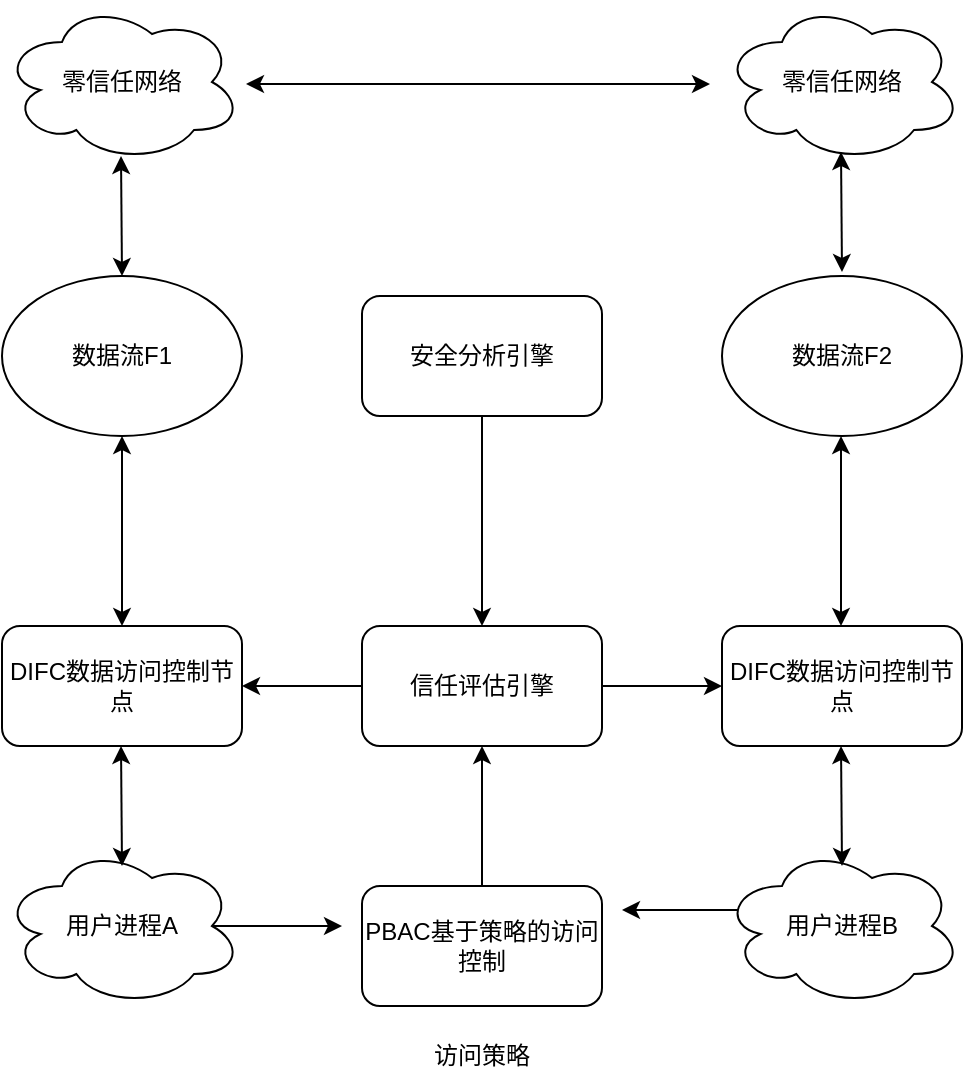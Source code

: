 <mxfile version="20.0.4" type="github">
  <diagram id="QMackaQfXWtLh7NZgC4T" name="Page-1">
    <mxGraphModel dx="946" dy="621" grid="0" gridSize="10" guides="1" tooltips="1" connect="1" arrows="1" fold="1" page="1" pageScale="1" pageWidth="827" pageHeight="1169" math="0" shadow="0">
      <root>
        <mxCell id="0" />
        <mxCell id="1" parent="0" />
        <mxCell id="XsZDXWXORTh2Q_iXp8Mi-2" value="DIFC数据访问控制节点" style="rounded=1;whiteSpace=wrap;html=1;" vertex="1" parent="1">
          <mxGeometry x="160" y="380" width="120" height="60" as="geometry" />
        </mxCell>
        <mxCell id="XsZDXWXORTh2Q_iXp8Mi-9" style="edgeStyle=orthogonalEdgeStyle;rounded=0;orthogonalLoop=1;jettySize=auto;html=1;exitX=0;exitY=0.5;exitDx=0;exitDy=0;" edge="1" parent="1" source="XsZDXWXORTh2Q_iXp8Mi-3" target="XsZDXWXORTh2Q_iXp8Mi-2">
          <mxGeometry relative="1" as="geometry" />
        </mxCell>
        <mxCell id="XsZDXWXORTh2Q_iXp8Mi-10" style="edgeStyle=orthogonalEdgeStyle;rounded=0;orthogonalLoop=1;jettySize=auto;html=1;exitX=1;exitY=0.5;exitDx=0;exitDy=0;" edge="1" parent="1" source="XsZDXWXORTh2Q_iXp8Mi-3" target="XsZDXWXORTh2Q_iXp8Mi-8">
          <mxGeometry relative="1" as="geometry" />
        </mxCell>
        <mxCell id="XsZDXWXORTh2Q_iXp8Mi-3" value="信任评估引擎" style="rounded=1;whiteSpace=wrap;html=1;" vertex="1" parent="1">
          <mxGeometry x="340" y="380" width="120" height="60" as="geometry" />
        </mxCell>
        <mxCell id="XsZDXWXORTh2Q_iXp8Mi-25" style="edgeStyle=orthogonalEdgeStyle;rounded=0;orthogonalLoop=1;jettySize=auto;html=1;exitX=0.5;exitY=0;exitDx=0;exitDy=0;entryX=0.5;entryY=1;entryDx=0;entryDy=0;" edge="1" parent="1" source="XsZDXWXORTh2Q_iXp8Mi-4" target="XsZDXWXORTh2Q_iXp8Mi-3">
          <mxGeometry relative="1" as="geometry" />
        </mxCell>
        <mxCell id="XsZDXWXORTh2Q_iXp8Mi-4" value="PBAC基于策略的访问控制" style="rounded=1;whiteSpace=wrap;html=1;" vertex="1" parent="1">
          <mxGeometry x="340" y="510" width="120" height="60" as="geometry" />
        </mxCell>
        <mxCell id="XsZDXWXORTh2Q_iXp8Mi-6" value="访问策略" style="text;html=1;strokeColor=none;fillColor=none;align=center;verticalAlign=middle;whiteSpace=wrap;rounded=0;" vertex="1" parent="1">
          <mxGeometry x="370" y="580" width="60" height="30" as="geometry" />
        </mxCell>
        <mxCell id="XsZDXWXORTh2Q_iXp8Mi-8" value="DIFC数据访问控制节点" style="rounded=1;whiteSpace=wrap;html=1;" vertex="1" parent="1">
          <mxGeometry x="520" y="380" width="120" height="60" as="geometry" />
        </mxCell>
        <mxCell id="XsZDXWXORTh2Q_iXp8Mi-26" style="edgeStyle=orthogonalEdgeStyle;rounded=0;orthogonalLoop=1;jettySize=auto;html=1;exitX=0.875;exitY=0.5;exitDx=0;exitDy=0;exitPerimeter=0;" edge="1" parent="1" source="XsZDXWXORTh2Q_iXp8Mi-12">
          <mxGeometry relative="1" as="geometry">
            <mxPoint x="330" y="530" as="targetPoint" />
          </mxGeometry>
        </mxCell>
        <mxCell id="XsZDXWXORTh2Q_iXp8Mi-12" value="用户进程A" style="ellipse;shape=cloud;whiteSpace=wrap;html=1;" vertex="1" parent="1">
          <mxGeometry x="160" y="490" width="120" height="80" as="geometry" />
        </mxCell>
        <mxCell id="XsZDXWXORTh2Q_iXp8Mi-27" style="edgeStyle=orthogonalEdgeStyle;rounded=0;orthogonalLoop=1;jettySize=auto;html=1;exitX=0.07;exitY=0.4;exitDx=0;exitDy=0;exitPerimeter=0;" edge="1" parent="1" source="XsZDXWXORTh2Q_iXp8Mi-13">
          <mxGeometry relative="1" as="geometry">
            <mxPoint x="470" y="522" as="targetPoint" />
          </mxGeometry>
        </mxCell>
        <mxCell id="XsZDXWXORTh2Q_iXp8Mi-13" value="用户进程B" style="ellipse;shape=cloud;whiteSpace=wrap;html=1;" vertex="1" parent="1">
          <mxGeometry x="520" y="490" width="120" height="80" as="geometry" />
        </mxCell>
        <mxCell id="XsZDXWXORTh2Q_iXp8Mi-28" style="edgeStyle=orthogonalEdgeStyle;rounded=0;orthogonalLoop=1;jettySize=auto;html=1;exitX=0.5;exitY=1;exitDx=0;exitDy=0;entryX=0.5;entryY=0;entryDx=0;entryDy=0;" edge="1" parent="1" source="XsZDXWXORTh2Q_iXp8Mi-16" target="XsZDXWXORTh2Q_iXp8Mi-3">
          <mxGeometry relative="1" as="geometry" />
        </mxCell>
        <mxCell id="XsZDXWXORTh2Q_iXp8Mi-16" value="安全分析引擎" style="rounded=1;whiteSpace=wrap;html=1;" vertex="1" parent="1">
          <mxGeometry x="340" y="215" width="120" height="60" as="geometry" />
        </mxCell>
        <mxCell id="XsZDXWXORTh2Q_iXp8Mi-18" value="数据流F1" style="ellipse;whiteSpace=wrap;html=1;" vertex="1" parent="1">
          <mxGeometry x="160" y="205" width="120" height="80" as="geometry" />
        </mxCell>
        <mxCell id="XsZDXWXORTh2Q_iXp8Mi-20" value="数据流F2" style="ellipse;whiteSpace=wrap;html=1;" vertex="1" parent="1">
          <mxGeometry x="520" y="205" width="120" height="80" as="geometry" />
        </mxCell>
        <mxCell id="XsZDXWXORTh2Q_iXp8Mi-29" value="" style="endArrow=classic;startArrow=classic;html=1;rounded=0;exitX=0.5;exitY=0;exitDx=0;exitDy=0;entryX=0.5;entryY=1;entryDx=0;entryDy=0;" edge="1" parent="1" source="XsZDXWXORTh2Q_iXp8Mi-2" target="XsZDXWXORTh2Q_iXp8Mi-18">
          <mxGeometry width="50" height="50" relative="1" as="geometry">
            <mxPoint x="230" y="335" as="sourcePoint" />
            <mxPoint x="280" y="285" as="targetPoint" />
          </mxGeometry>
        </mxCell>
        <mxCell id="XsZDXWXORTh2Q_iXp8Mi-30" value="" style="endArrow=classic;startArrow=classic;html=1;rounded=0;entryX=0.5;entryY=1;entryDx=0;entryDy=0;" edge="1" parent="1">
          <mxGeometry width="50" height="50" relative="1" as="geometry">
            <mxPoint x="220" y="500" as="sourcePoint" />
            <mxPoint x="219.5" y="440" as="targetPoint" />
          </mxGeometry>
        </mxCell>
        <mxCell id="XsZDXWXORTh2Q_iXp8Mi-31" value="" style="endArrow=classic;startArrow=classic;html=1;rounded=0;entryX=0.5;entryY=1;entryDx=0;entryDy=0;" edge="1" parent="1">
          <mxGeometry width="50" height="50" relative="1" as="geometry">
            <mxPoint x="580" y="500" as="sourcePoint" />
            <mxPoint x="579.5" y="440" as="targetPoint" />
          </mxGeometry>
        </mxCell>
        <mxCell id="XsZDXWXORTh2Q_iXp8Mi-32" value="" style="endArrow=classic;startArrow=classic;html=1;rounded=0;exitX=0.5;exitY=0;exitDx=0;exitDy=0;entryX=0.5;entryY=1;entryDx=0;entryDy=0;" edge="1" parent="1">
          <mxGeometry width="50" height="50" relative="1" as="geometry">
            <mxPoint x="579.5" y="380" as="sourcePoint" />
            <mxPoint x="579.5" y="285" as="targetPoint" />
          </mxGeometry>
        </mxCell>
        <mxCell id="XsZDXWXORTh2Q_iXp8Mi-35" value="零信任网络" style="ellipse;shape=cloud;whiteSpace=wrap;html=1;" vertex="1" parent="1">
          <mxGeometry x="160" y="68" width="120" height="80" as="geometry" />
        </mxCell>
        <mxCell id="XsZDXWXORTh2Q_iXp8Mi-36" value="零信任网络" style="ellipse;shape=cloud;whiteSpace=wrap;html=1;" vertex="1" parent="1">
          <mxGeometry x="520" y="68" width="120" height="80" as="geometry" />
        </mxCell>
        <mxCell id="XsZDXWXORTh2Q_iXp8Mi-38" value="" style="endArrow=classic;startArrow=classic;html=1;rounded=0;entryX=0.5;entryY=1;entryDx=0;entryDy=0;" edge="1" parent="1">
          <mxGeometry width="50" height="50" relative="1" as="geometry">
            <mxPoint x="220" y="205" as="sourcePoint" />
            <mxPoint x="219.5" y="145" as="targetPoint" />
          </mxGeometry>
        </mxCell>
        <mxCell id="XsZDXWXORTh2Q_iXp8Mi-39" value="" style="endArrow=classic;startArrow=classic;html=1;rounded=0;entryX=0.5;entryY=1;entryDx=0;entryDy=0;" edge="1" parent="1">
          <mxGeometry width="50" height="50" relative="1" as="geometry">
            <mxPoint x="580" y="203" as="sourcePoint" />
            <mxPoint x="579.5" y="143" as="targetPoint" />
          </mxGeometry>
        </mxCell>
        <mxCell id="XsZDXWXORTh2Q_iXp8Mi-41" value="" style="endArrow=classic;startArrow=classic;html=1;rounded=0;" edge="1" parent="1">
          <mxGeometry width="50" height="50" relative="1" as="geometry">
            <mxPoint x="282" y="109" as="sourcePoint" />
            <mxPoint x="514" y="109" as="targetPoint" />
          </mxGeometry>
        </mxCell>
      </root>
    </mxGraphModel>
  </diagram>
</mxfile>
